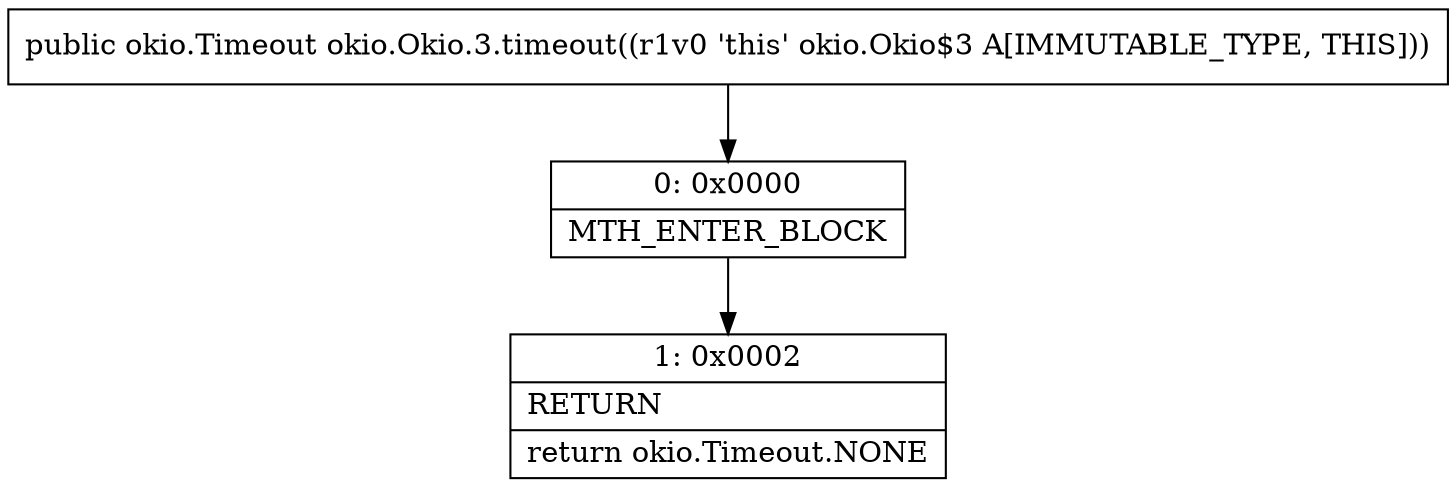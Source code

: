 digraph "CFG forokio.Okio.3.timeout()Lokio\/Timeout;" {
Node_0 [shape=record,label="{0\:\ 0x0000|MTH_ENTER_BLOCK\l}"];
Node_1 [shape=record,label="{1\:\ 0x0002|RETURN\l|return okio.Timeout.NONE\l}"];
MethodNode[shape=record,label="{public okio.Timeout okio.Okio.3.timeout((r1v0 'this' okio.Okio$3 A[IMMUTABLE_TYPE, THIS])) }"];
MethodNode -> Node_0;
Node_0 -> Node_1;
}

